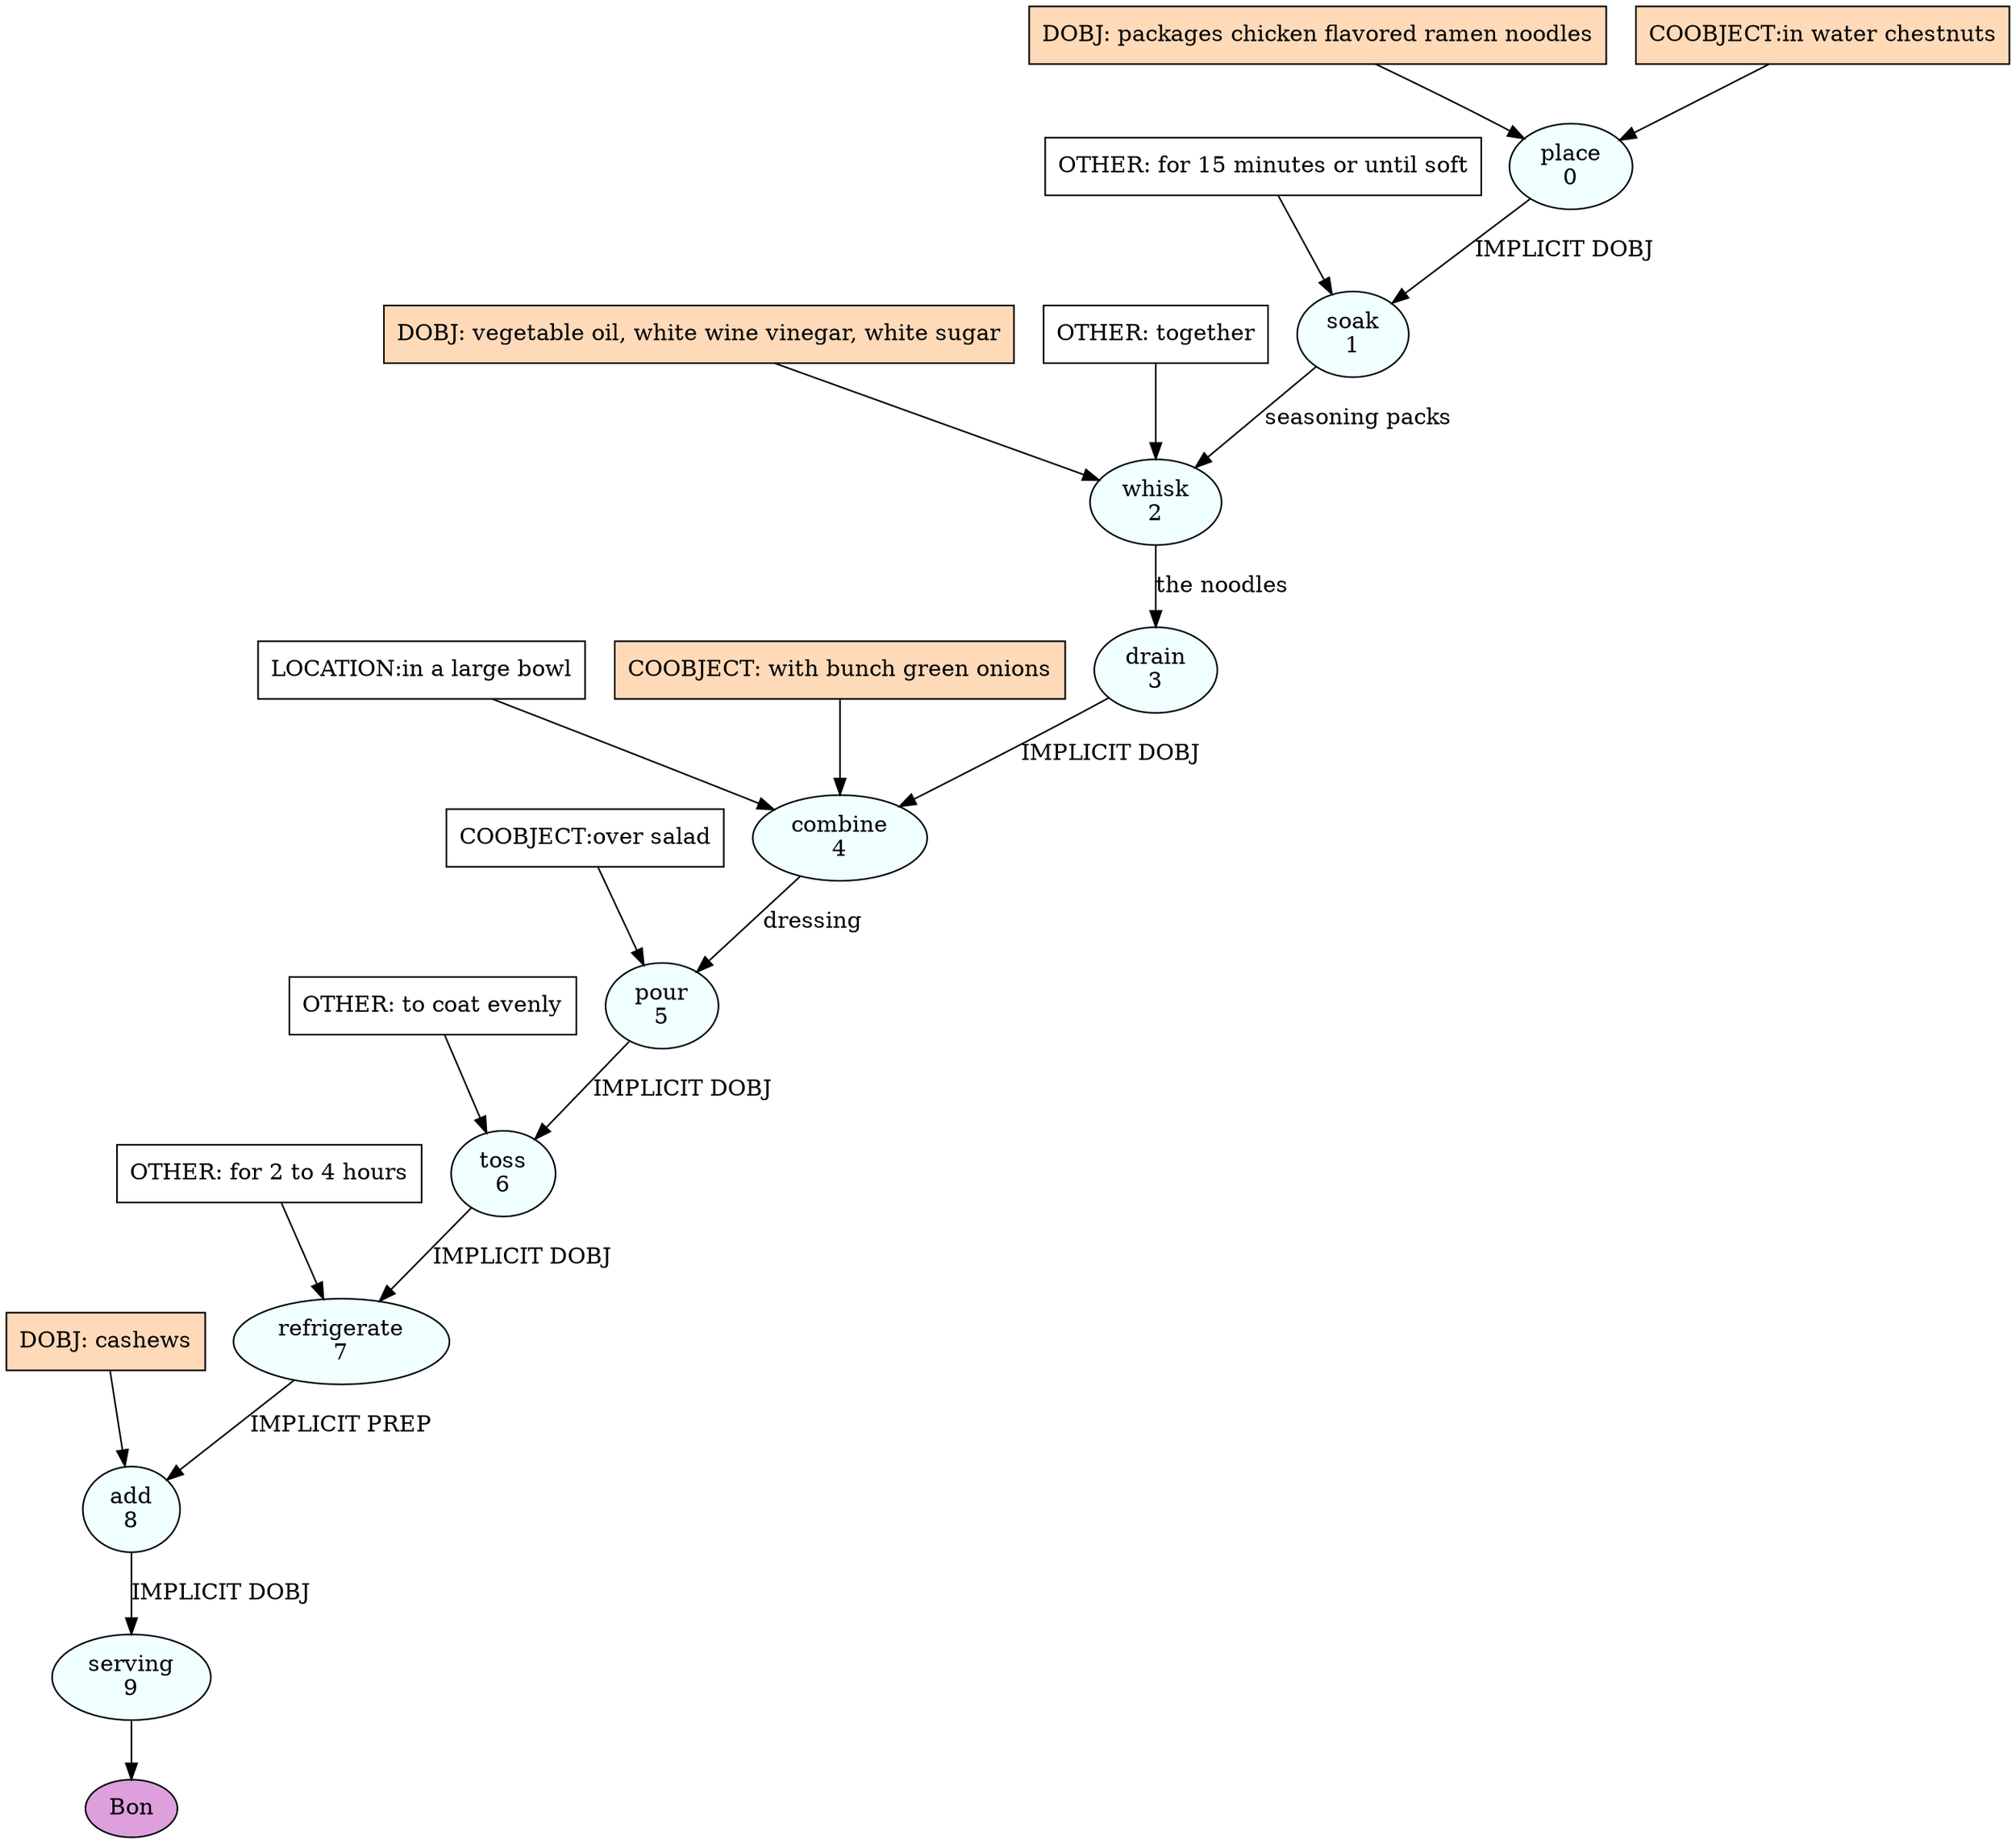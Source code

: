 digraph recipe {
E0[label="place
0", shape=oval, style=filled, fillcolor=azure]
E1[label="soak
1", shape=oval, style=filled, fillcolor=azure]
E2[label="whisk
2", shape=oval, style=filled, fillcolor=azure]
E3[label="drain
3", shape=oval, style=filled, fillcolor=azure]
E4[label="combine
4", shape=oval, style=filled, fillcolor=azure]
E5[label="pour
5", shape=oval, style=filled, fillcolor=azure]
E6[label="toss
6", shape=oval, style=filled, fillcolor=azure]
E7[label="refrigerate
7", shape=oval, style=filled, fillcolor=azure]
E8[label="add
8", shape=oval, style=filled, fillcolor=azure]
E9[label="serving
9", shape=oval, style=filled, fillcolor=azure]
D0[label="DOBJ: packages chicken flavored ramen noodles", shape=box, style=filled, fillcolor=peachpuff]
D0 -> E0
P0_0[label="COOBJECT:in water chestnuts", shape=box, style=filled, fillcolor=peachpuff]
P0_0 -> E0
E0 -> E1 [label="IMPLICIT DOBJ"]
O1_0_0[label="OTHER: for 15 minutes or until soft", shape=box, style=filled, fillcolor=white]
O1_0_0 -> E1
D2_ing[label="DOBJ: vegetable oil, white wine vinegar, white sugar", shape=box, style=filled, fillcolor=peachpuff]
D2_ing -> E2
E1 -> E2 [label="seasoning packs"]
O2_0_0[label="OTHER: together", shape=box, style=filled, fillcolor=white]
O2_0_0 -> E2
E2 -> E3 [label="the noodles"]
E3 -> E4 [label="IMPLICIT DOBJ"]
P4_0_0[label="LOCATION:in a large bowl", shape=box, style=filled, fillcolor=white]
P4_0_0 -> E4
P4_1_ing[label="COOBJECT: with bunch green onions", shape=box, style=filled, fillcolor=peachpuff]
P4_1_ing -> E4
E4 -> E5 [label="dressing"]
P5_0_0[label="COOBJECT:over salad", shape=box, style=filled, fillcolor=white]
P5_0_0 -> E5
E5 -> E6 [label="IMPLICIT DOBJ"]
O6_0_0[label="OTHER: to coat evenly", shape=box, style=filled, fillcolor=white]
O6_0_0 -> E6
E6 -> E7 [label="IMPLICIT DOBJ"]
O7_0_0[label="OTHER: for 2 to 4 hours", shape=box, style=filled, fillcolor=white]
O7_0_0 -> E7
D8_ing[label="DOBJ: cashews", shape=box, style=filled, fillcolor=peachpuff]
D8_ing -> E8
E7 -> E8 [label="IMPLICIT PREP"]
E8 -> E9 [label="IMPLICIT DOBJ"]
EOR[label="Bon", shape=oval, style=filled, fillcolor=plum]
E9 -> EOR
}
